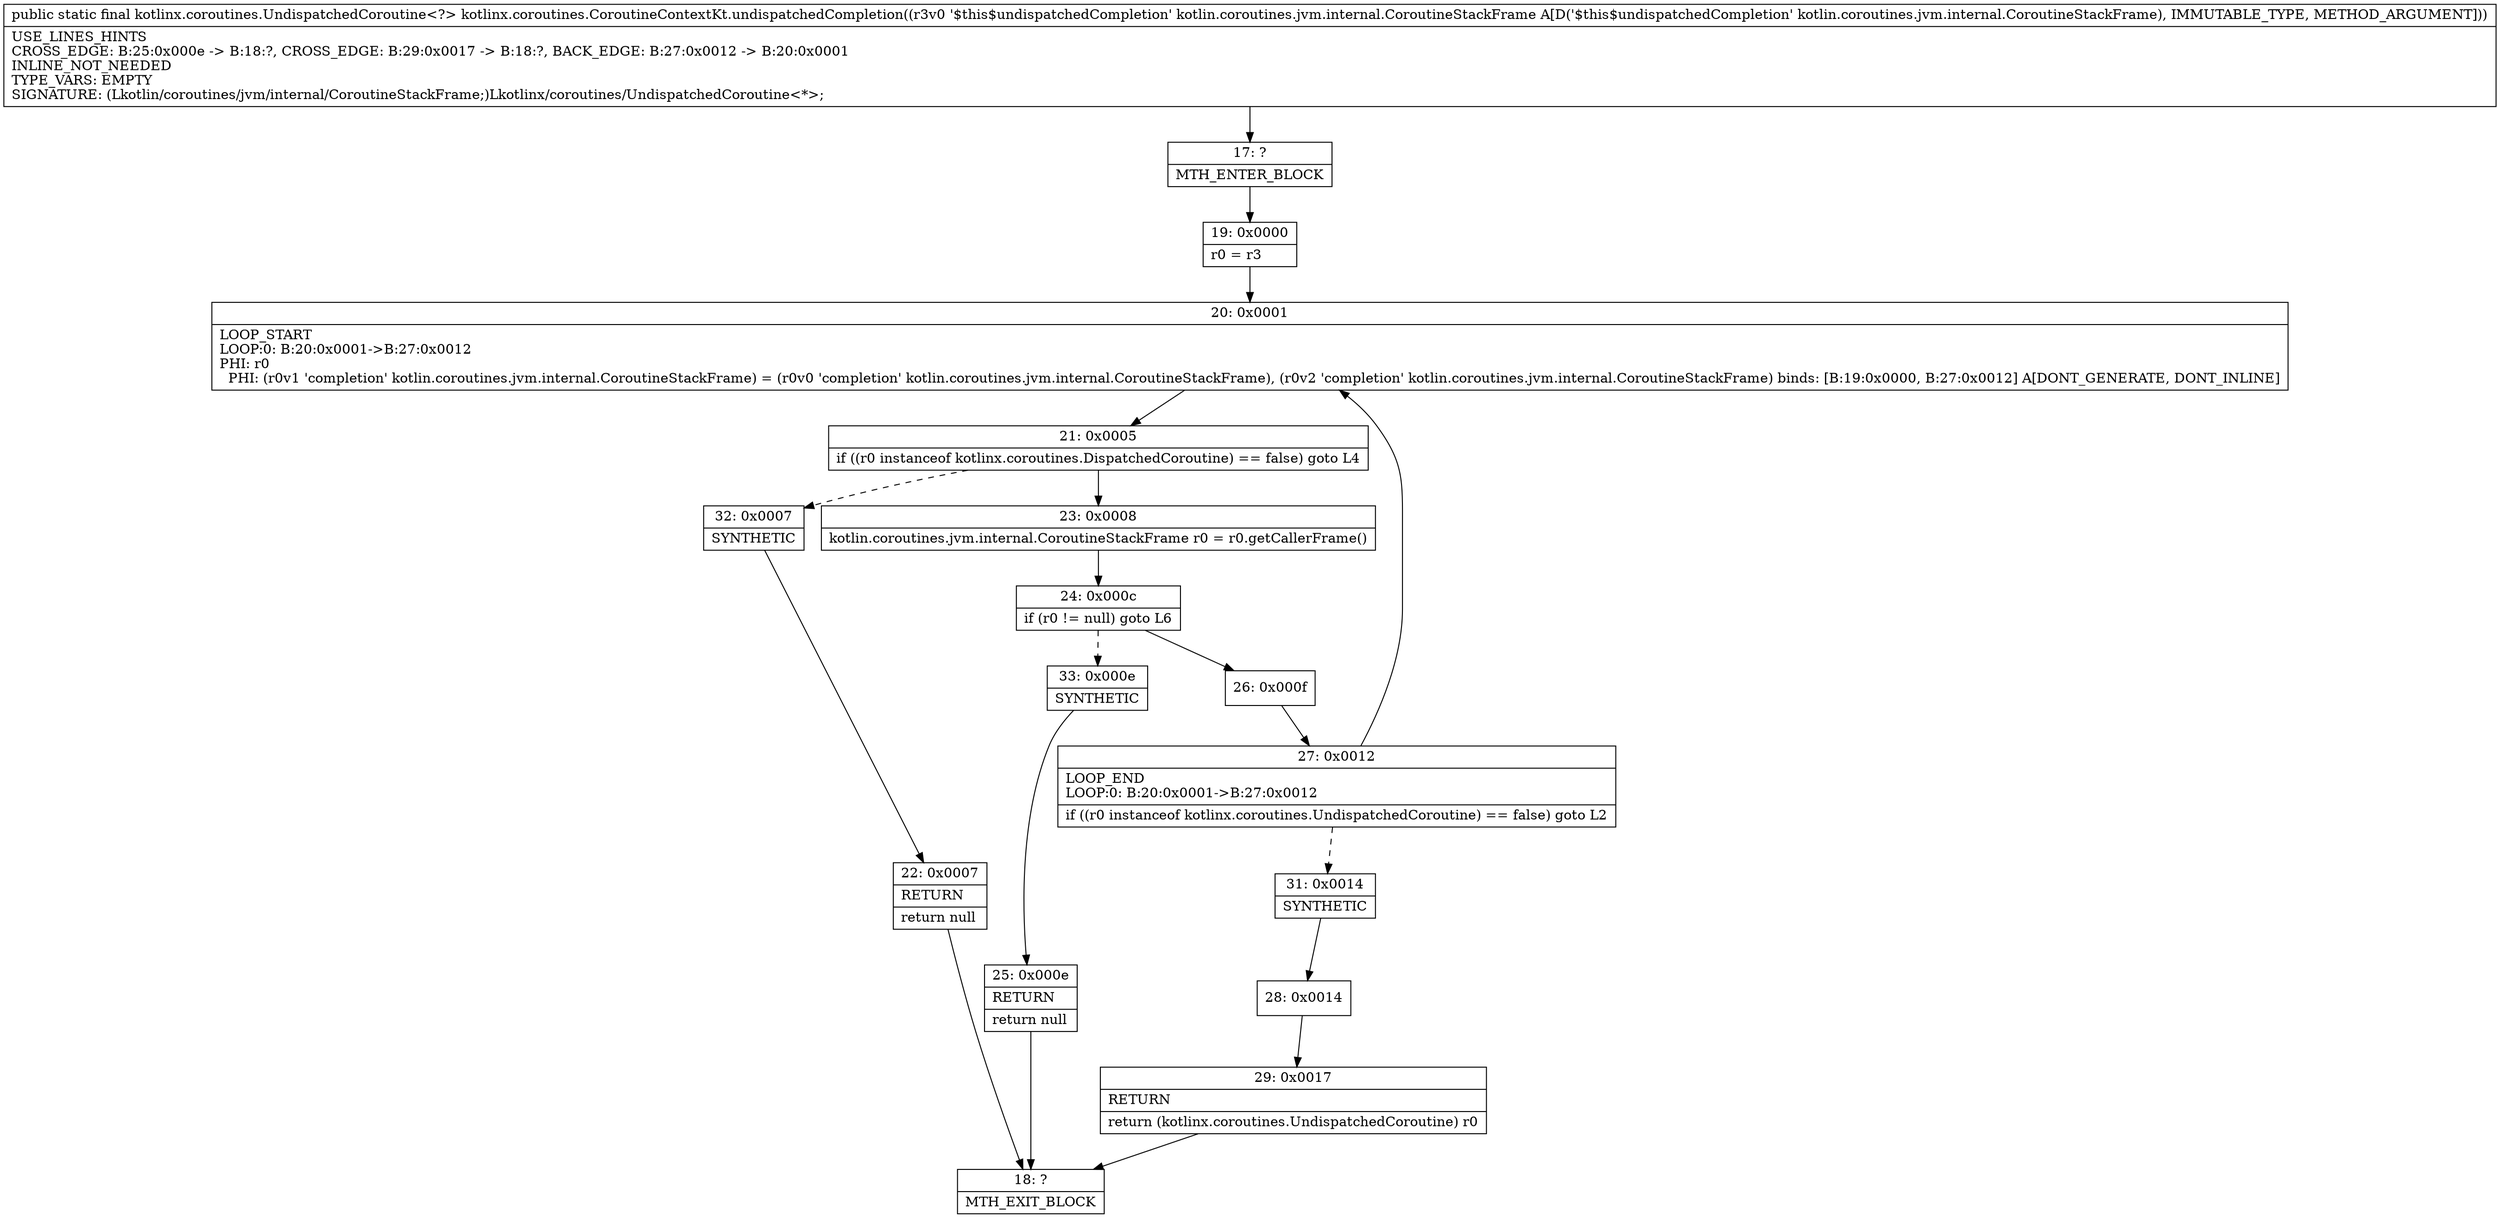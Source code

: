 digraph "CFG forkotlinx.coroutines.CoroutineContextKt.undispatchedCompletion(Lkotlin\/coroutines\/jvm\/internal\/CoroutineStackFrame;)Lkotlinx\/coroutines\/UndispatchedCoroutine;" {
Node_17 [shape=record,label="{17\:\ ?|MTH_ENTER_BLOCK\l}"];
Node_19 [shape=record,label="{19\:\ 0x0000|r0 = r3\l}"];
Node_20 [shape=record,label="{20\:\ 0x0001|LOOP_START\lLOOP:0: B:20:0x0001\-\>B:27:0x0012\lPHI: r0 \l  PHI: (r0v1 'completion' kotlin.coroutines.jvm.internal.CoroutineStackFrame) = (r0v0 'completion' kotlin.coroutines.jvm.internal.CoroutineStackFrame), (r0v2 'completion' kotlin.coroutines.jvm.internal.CoroutineStackFrame) binds: [B:19:0x0000, B:27:0x0012] A[DONT_GENERATE, DONT_INLINE]\l}"];
Node_21 [shape=record,label="{21\:\ 0x0005|if ((r0 instanceof kotlinx.coroutines.DispatchedCoroutine) == false) goto L4\l}"];
Node_23 [shape=record,label="{23\:\ 0x0008|kotlin.coroutines.jvm.internal.CoroutineStackFrame r0 = r0.getCallerFrame()\l}"];
Node_24 [shape=record,label="{24\:\ 0x000c|if (r0 != null) goto L6\l}"];
Node_26 [shape=record,label="{26\:\ 0x000f}"];
Node_27 [shape=record,label="{27\:\ 0x0012|LOOP_END\lLOOP:0: B:20:0x0001\-\>B:27:0x0012\l|if ((r0 instanceof kotlinx.coroutines.UndispatchedCoroutine) == false) goto L2\l}"];
Node_31 [shape=record,label="{31\:\ 0x0014|SYNTHETIC\l}"];
Node_28 [shape=record,label="{28\:\ 0x0014}"];
Node_29 [shape=record,label="{29\:\ 0x0017|RETURN\l|return (kotlinx.coroutines.UndispatchedCoroutine) r0\l}"];
Node_18 [shape=record,label="{18\:\ ?|MTH_EXIT_BLOCK\l}"];
Node_33 [shape=record,label="{33\:\ 0x000e|SYNTHETIC\l}"];
Node_25 [shape=record,label="{25\:\ 0x000e|RETURN\l|return null\l}"];
Node_32 [shape=record,label="{32\:\ 0x0007|SYNTHETIC\l}"];
Node_22 [shape=record,label="{22\:\ 0x0007|RETURN\l|return null\l}"];
MethodNode[shape=record,label="{public static final kotlinx.coroutines.UndispatchedCoroutine\<?\> kotlinx.coroutines.CoroutineContextKt.undispatchedCompletion((r3v0 '$this$undispatchedCompletion' kotlin.coroutines.jvm.internal.CoroutineStackFrame A[D('$this$undispatchedCompletion' kotlin.coroutines.jvm.internal.CoroutineStackFrame), IMMUTABLE_TYPE, METHOD_ARGUMENT]))  | USE_LINES_HINTS\lCROSS_EDGE: B:25:0x000e \-\> B:18:?, CROSS_EDGE: B:29:0x0017 \-\> B:18:?, BACK_EDGE: B:27:0x0012 \-\> B:20:0x0001\lINLINE_NOT_NEEDED\lTYPE_VARS: EMPTY\lSIGNATURE: (Lkotlin\/coroutines\/jvm\/internal\/CoroutineStackFrame;)Lkotlinx\/coroutines\/UndispatchedCoroutine\<*\>;\l}"];
MethodNode -> Node_17;Node_17 -> Node_19;
Node_19 -> Node_20;
Node_20 -> Node_21;
Node_21 -> Node_23;
Node_21 -> Node_32[style=dashed];
Node_23 -> Node_24;
Node_24 -> Node_26;
Node_24 -> Node_33[style=dashed];
Node_26 -> Node_27;
Node_27 -> Node_20;
Node_27 -> Node_31[style=dashed];
Node_31 -> Node_28;
Node_28 -> Node_29;
Node_29 -> Node_18;
Node_33 -> Node_25;
Node_25 -> Node_18;
Node_32 -> Node_22;
Node_22 -> Node_18;
}

